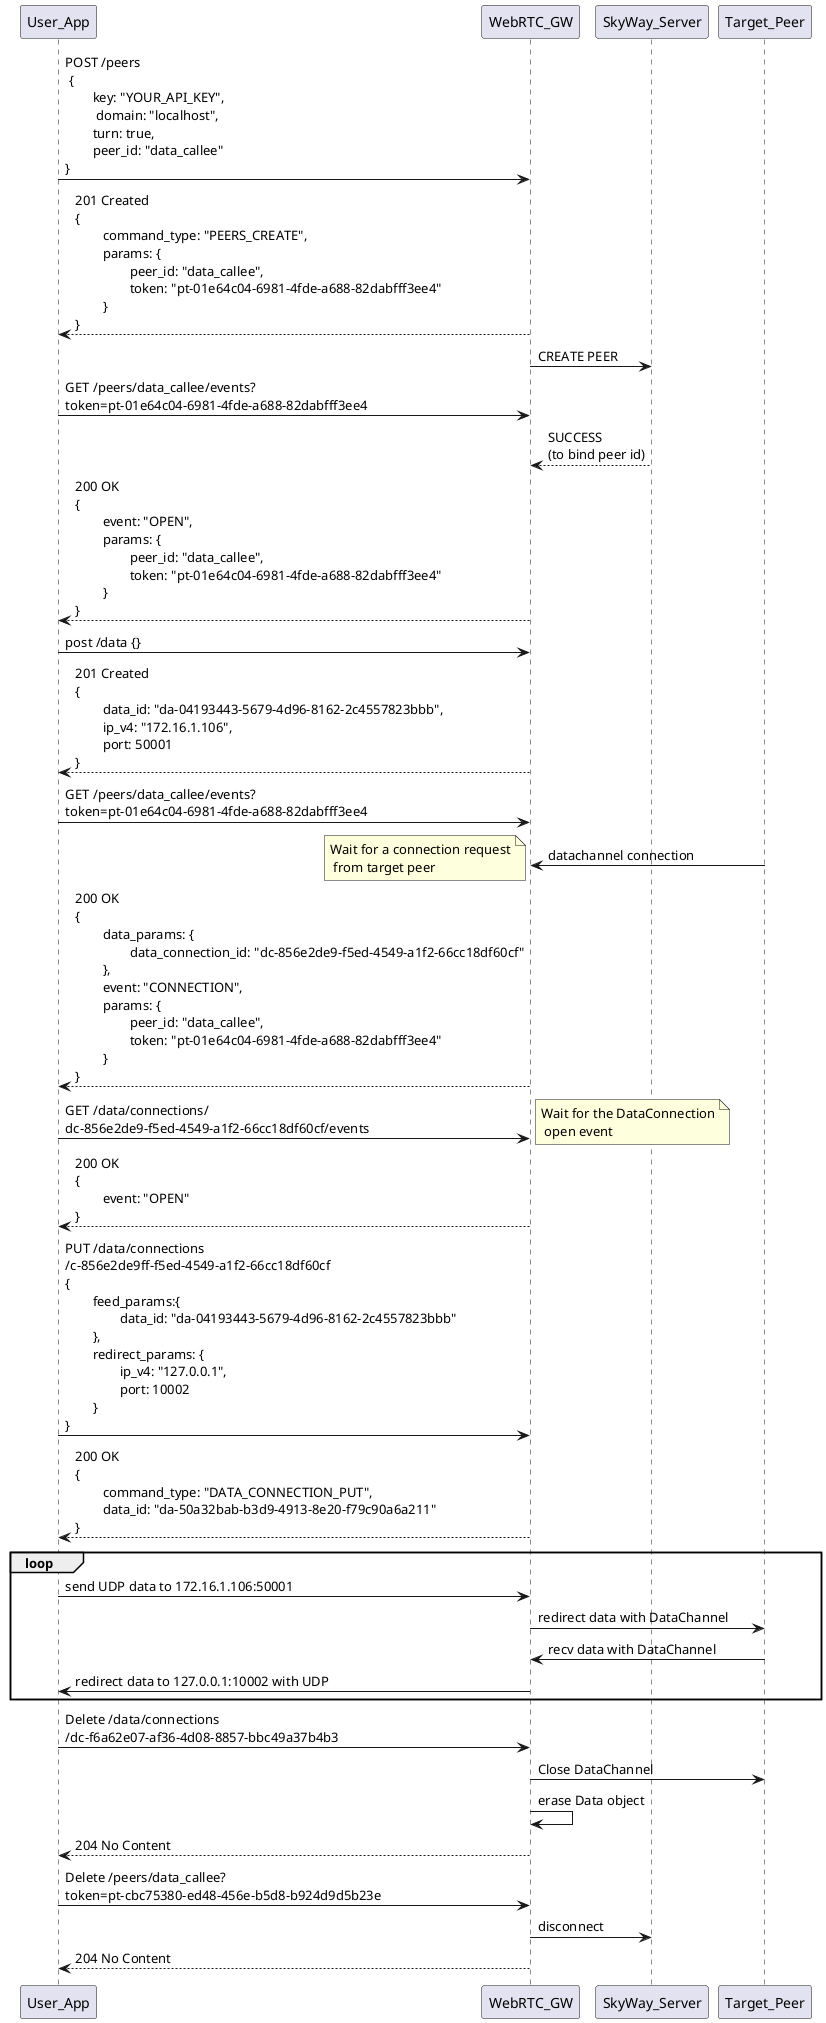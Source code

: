 @startuml

User_App -> WebRTC_GW: POST /peers \n {\n\tkey: "YOUR_API_KEY",\n\t domain: "localhost",\n\tturn: true, \n\tpeer_id: "data_callee"\n}
WebRTC_GW --> User_App: 201 Created\n{\n\tcommand_type: "PEERS_CREATE",\n\tparams: {\n\t\tpeer_id: "data_callee", \n\t\ttoken: "pt-01e64c04-6981-4fde-a688-82dabfff3ee4"\n\t}\n}


WebRTC_GW -> SkyWay_Server: CREATE PEER
User_App -> WebRTC_GW: GET /peers/data_callee/events?\ntoken=pt-01e64c04-6981-4fde-a688-82dabfff3ee4
SkyWay_Server --> WebRTC_GW: SUCCESS\n(to bind peer id)
WebRTC_GW --> User_App: 200 OK\n{\n\tevent: "OPEN",\n\tparams: {\n\t\tpeer_id: "data_callee",\n\t\ttoken: "pt-01e64c04-6981-4fde-a688-82dabfff3ee4"\n\t}\n}

User_App -> WebRTC_GW: post /data {}
WebRTC_GW --> User_App: 201 Created\n{\n\tdata_id: "da-04193443-5679-4d96-8162-2c4557823bbb",\n\tip_v4: "172.16.1.106", \n\tport: 50001\n}

User_App -> WebRTC_GW: GET /peers/data_callee/events?\ntoken=pt-01e64c04-6981-4fde-a688-82dabfff3ee4


Target_Peer -> WebRTC_GW: datachannel connection
note left: Wait for a connection request\n from target peer
WebRTC_GW --> User_App: 200 OK\n{\n\tdata_params: {\n\t\tdata_connection_id: "dc-856e2de9-f5ed-4549-a1f2-66cc18df60cf"\n\t}, \n\tevent: "CONNECTION", \n\tparams: {\n\t\tpeer_id: "data_callee",\n\t\ttoken: "pt-01e64c04-6981-4fde-a688-82dabfff3ee4"\n\t}\n}

User_App -> WebRTC_GW: GET /data/connections/\ndc-856e2de9-f5ed-4549-a1f2-66cc18df60cf/events
note right: Wait for the DataConnection\n open event
WebRTC_GW --> User_App: 200 OK\n{\n\tevent: "OPEN"\n}

User_App -> WebRTC_GW: PUT /data/connections\n/c-856e2de9ff-f5ed-4549-a1f2-66cc18df60cf\n{\n\tfeed_params:{\n\t\tdata_id: "da-04193443-5679-4d96-8162-2c4557823bbb"\n\t},\n\tredirect_params: {\n\t\tip_v4: "127.0.0.1",\n\t\tport: 10002\n\t}\n}
WebRTC_GW --> User_App: 200 OK\n{\n\tcommand_type: "DATA_CONNECTION_PUT", \n\tdata_id: "da-50a32bab-b3d9-4913-8e20-f79c90a6a211"\n}

loop
User_App -> WebRTC_GW: send UDP data to 172.16.1.106:50001
WebRTC_GW -> Target_Peer: redirect data with DataChannel
Target_Peer -> WebRTC_GW: recv data with DataChannel
WebRTC_GW -> User_App: redirect data to 127.0.0.1:10002 with UDP
end

User_App -> WebRTC_GW: Delete /data/connections\n/dc-f6a62e07-af36-4d08-8857-bbc49a37b4b3
WebRTC_GW -> Target_Peer: Close DataChannel
WebRTC_GW -> WebRTC_GW: erase Data object
WebRTC_GW --> User_App: 204 No Content
User_App -> WebRTC_GW: Delete /peers/data_callee?\ntoken=pt-cbc75380-ed48-456e-b5d8-b924d9d5b23e
WebRTC_GW -> SkyWay_Server: disconnect
WebRTC_GW --> User_App: 204 No Content
@enduml
